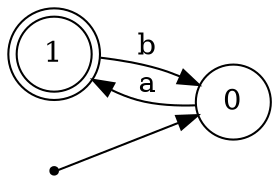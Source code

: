digraph finite_state_machine {
	rankdir=LR;
	size="10,10"

	node [shape = doublecircle]; 1 ;
	node [shape = point ]; q;
	node [shape = circle];

	q -> 0;
	0 -> 1 [label = "a"];
	1 -> 0 [label = "b"];


}
